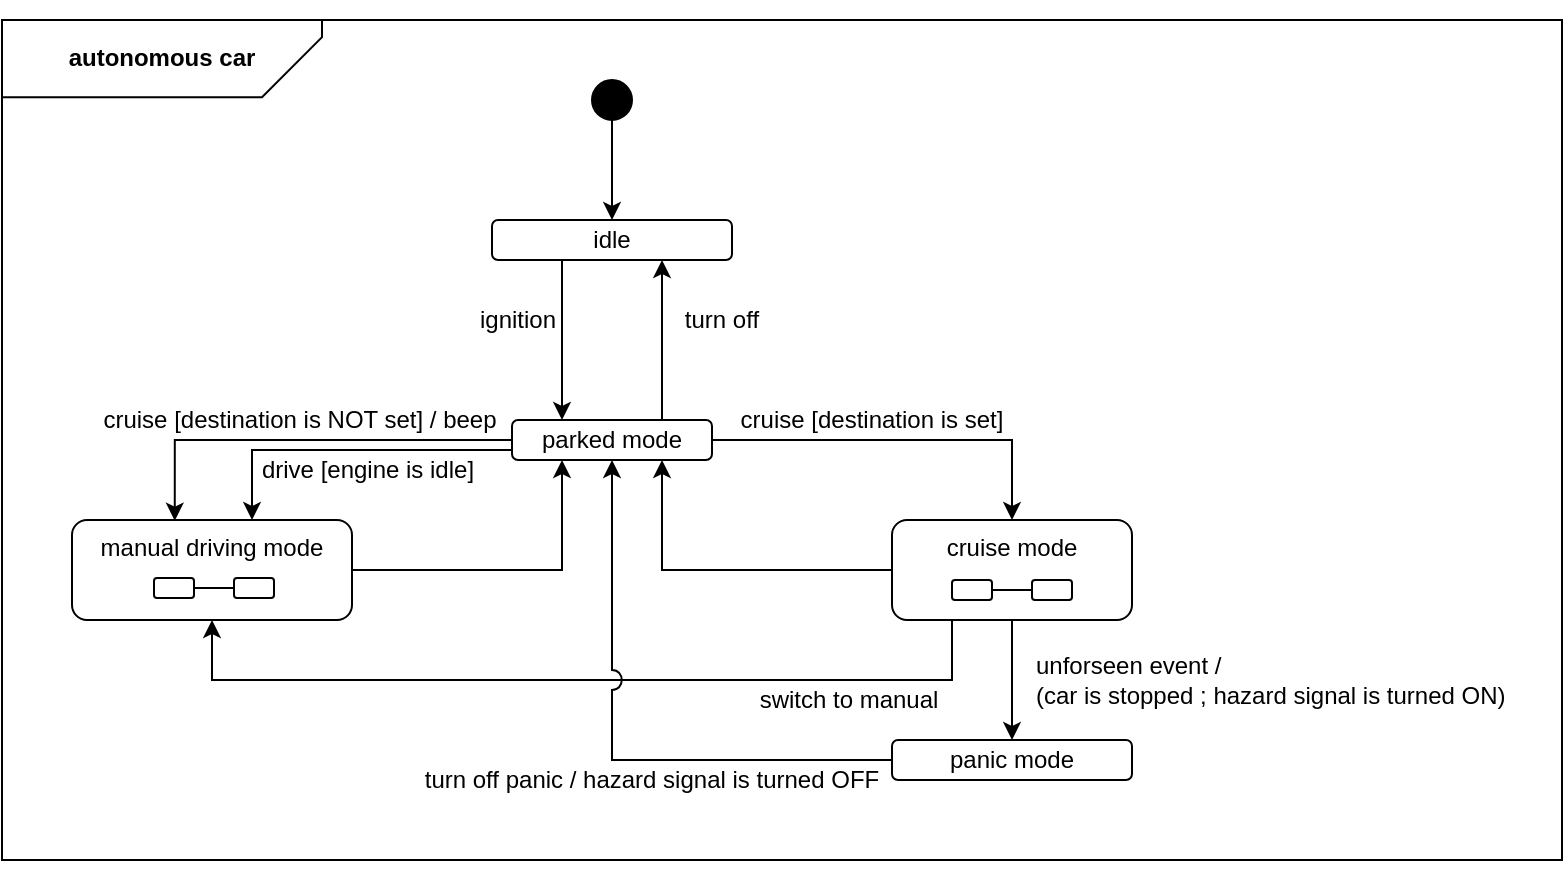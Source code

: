 <mxfile version="12.7.9" type="device"><diagram id="rDhcCmKcs0Q-Gxj-kec_" name="Page-1"><mxGraphModel dx="918" dy="1247" grid="1" gridSize="10" guides="1" tooltips="1" connect="1" arrows="1" fold="1" page="1" pageScale="1" pageWidth="827" pageHeight="1169" math="0" shadow="0"><root><mxCell id="0"/><mxCell id="1" parent="0"/><mxCell id="V1Ut5GTS-WQO58tqtvx8-61" value="" style="group;container=1;" parent="1" vertex="1" connectable="0"><mxGeometry x="24" y="20" width="780" height="440" as="geometry"><mxRectangle x="24" y="20" width="50" height="40" as="alternateBounds"/></mxGeometry></mxCell><mxCell id="V1Ut5GTS-WQO58tqtvx8-47" value="arrived at destination" style="text;html=1;strokeColor=none;fillColor=none;align=center;verticalAlign=middle;whiteSpace=wrap;rounded=0;" parent="V1Ut5GTS-WQO58tqtvx8-61" vertex="1"><mxGeometry x="325" y="285" width="120" height="20" as="geometry"/></mxCell><mxCell id="V1Ut5GTS-WQO58tqtvx8-42" value="park [car is stopped]" style="text;html=1;strokeColor=none;fillColor=none;align=center;verticalAlign=middle;whiteSpace=wrap;rounded=0;" parent="V1Ut5GTS-WQO58tqtvx8-61" vertex="1"><mxGeometry x="175" y="285" width="115" height="20" as="geometry"/></mxCell><mxCell id="yvGMF8uTrKQfufGJkpOD-9" value="" style="group" vertex="1" connectable="0" parent="V1Ut5GTS-WQO58tqtvx8-61"><mxGeometry y="10" width="780" height="420" as="geometry"/></mxCell><mxCell id="V1Ut5GTS-WQO58tqtvx8-62" value="" style="rounded=0;whiteSpace=wrap;html=1;fillColor=#FFFFFF;movable=1;resizable=1;cloneable=0;deletable=1;editable=1;rotatable=1;connectable=1;allowArrows=0;recursiveResize=0;expand=0;" parent="yvGMF8uTrKQfufGJkpOD-9" vertex="1"><mxGeometry width="780" height="420" as="geometry"/></mxCell><mxCell id="V1Ut5GTS-WQO58tqtvx8-63" value="&lt;b&gt;autonomous car&lt;/b&gt;" style="shape=card;whiteSpace=wrap;html=1;fillColor=#FFFFFF;rotation=0;flipH=1;flipV=1;align=center;movable=1;resizable=1;rotatable=1;deletable=1;editable=1;connectable=1;" parent="yvGMF8uTrKQfufGJkpOD-9" vertex="1"><mxGeometry width="160" height="38.6" as="geometry"/></mxCell><mxCell id="V1Ut5GTS-WQO58tqtvx8-58" style="edgeStyle=orthogonalEdgeStyle;rounded=0;jumpStyle=arc;jumpSize=10;orthogonalLoop=1;jettySize=auto;html=1;exitX=0.25;exitY=1;exitDx=0;exitDy=0;entryX=0.25;entryY=0;entryDx=0;entryDy=0;" parent="1" source="V1Ut5GTS-WQO58tqtvx8-1" target="V1Ut5GTS-WQO58tqtvx8-29" edge="1"><mxGeometry relative="1" as="geometry"><Array as="points"><mxPoint x="304" y="150"/></Array></mxGeometry></mxCell><mxCell id="V1Ut5GTS-WQO58tqtvx8-1" value="idle" style="rounded=1;whiteSpace=wrap;html=1;" parent="1" vertex="1"><mxGeometry x="269" y="130" width="120" height="20" as="geometry"/></mxCell><mxCell id="V1Ut5GTS-WQO58tqtvx8-3" style="edgeStyle=orthogonalEdgeStyle;rounded=0;orthogonalLoop=1;jettySize=auto;html=1;exitX=0.5;exitY=1;exitDx=0;exitDy=0;" parent="1" source="V1Ut5GTS-WQO58tqtvx8-2" target="V1Ut5GTS-WQO58tqtvx8-1" edge="1"><mxGeometry relative="1" as="geometry"/></mxCell><mxCell id="V1Ut5GTS-WQO58tqtvx8-2" value="" style="ellipse;whiteSpace=wrap;html=1;aspect=fixed;fillColor=#000000;" parent="1" vertex="1"><mxGeometry x="319" y="60" width="20" height="20" as="geometry"/></mxCell><mxCell id="V1Ut5GTS-WQO58tqtvx8-8" value="ignition" style="text;html=1;strokeColor=none;fillColor=none;align=center;verticalAlign=middle;whiteSpace=wrap;rounded=0;" parent="1" vertex="1"><mxGeometry x="262" y="170" width="40" height="20" as="geometry"/></mxCell><mxCell id="V1Ut5GTS-WQO58tqtvx8-34" style="edgeStyle=orthogonalEdgeStyle;rounded=0;orthogonalLoop=1;jettySize=auto;html=1;exitX=1;exitY=0.5;exitDx=0;exitDy=0;entryX=0.5;entryY=0;entryDx=0;entryDy=0;" parent="1" source="V1Ut5GTS-WQO58tqtvx8-29" target="V1Ut5GTS-WQO58tqtvx8-33" edge="1"><mxGeometry relative="1" as="geometry"/></mxCell><mxCell id="V1Ut5GTS-WQO58tqtvx8-35" style="edgeStyle=orthogonalEdgeStyle;rounded=0;orthogonalLoop=1;jettySize=auto;html=1;exitX=0;exitY=0.5;exitDx=0;exitDy=0;entryX=0.367;entryY=0.007;entryDx=0;entryDy=0;entryPerimeter=0;" parent="1" source="V1Ut5GTS-WQO58tqtvx8-29" target="V1Ut5GTS-WQO58tqtvx8-30" edge="1"><mxGeometry relative="1" as="geometry"><Array as="points"><mxPoint x="110" y="240"/></Array></mxGeometry></mxCell><mxCell id="V1Ut5GTS-WQO58tqtvx8-37" style="edgeStyle=orthogonalEdgeStyle;rounded=0;orthogonalLoop=1;jettySize=auto;html=1;exitX=0;exitY=0.75;exitDx=0;exitDy=0;" parent="1" source="V1Ut5GTS-WQO58tqtvx8-29" target="V1Ut5GTS-WQO58tqtvx8-30" edge="1"><mxGeometry relative="1" as="geometry"><Array as="points"><mxPoint x="149" y="245"/></Array></mxGeometry></mxCell><mxCell id="V1Ut5GTS-WQO58tqtvx8-59" style="edgeStyle=orthogonalEdgeStyle;rounded=0;jumpStyle=arc;jumpSize=10;orthogonalLoop=1;jettySize=auto;html=1;exitX=0.75;exitY=0;exitDx=0;exitDy=0;" parent="1" source="V1Ut5GTS-WQO58tqtvx8-29" edge="1"><mxGeometry relative="1" as="geometry"><mxPoint x="354" y="150" as="targetPoint"/><Array as="points"><mxPoint x="354" y="150"/></Array></mxGeometry></mxCell><mxCell id="V1Ut5GTS-WQO58tqtvx8-29" value="parked mode" style="rounded=1;whiteSpace=wrap;html=1;fillColor=none;" parent="1" vertex="1"><mxGeometry x="279" y="230" width="100" height="20" as="geometry"/></mxCell><mxCell id="V1Ut5GTS-WQO58tqtvx8-39" style="edgeStyle=orthogonalEdgeStyle;rounded=0;orthogonalLoop=1;jettySize=auto;html=1;exitX=1;exitY=0.5;exitDx=0;exitDy=0;entryX=0.25;entryY=1;entryDx=0;entryDy=0;" parent="1" source="V1Ut5GTS-WQO58tqtvx8-30" target="V1Ut5GTS-WQO58tqtvx8-29" edge="1"><mxGeometry relative="1" as="geometry"><mxPoint x="319" y="290" as="targetPoint"/><Array as="points"><mxPoint x="304" y="305"/></Array></mxGeometry></mxCell><mxCell id="V1Ut5GTS-WQO58tqtvx8-30" value="manual driving mode" style="rounded=1;whiteSpace=wrap;html=1;fillColor=none;verticalAlign=top;" parent="1" vertex="1"><mxGeometry x="59" y="280" width="140" height="50" as="geometry"/></mxCell><mxCell id="V1Ut5GTS-WQO58tqtvx8-32" value="drive [engine is idle]" style="text;html=1;strokeColor=none;fillColor=none;align=center;verticalAlign=middle;whiteSpace=wrap;rounded=0;" parent="1" vertex="1"><mxGeometry x="152" y="245" width="110" height="20" as="geometry"/></mxCell><mxCell id="V1Ut5GTS-WQO58tqtvx8-46" style="edgeStyle=orthogonalEdgeStyle;rounded=0;orthogonalLoop=1;jettySize=auto;html=1;exitX=0;exitY=0.5;exitDx=0;exitDy=0;entryX=0.75;entryY=1;entryDx=0;entryDy=0;" parent="1" source="V1Ut5GTS-WQO58tqtvx8-33" target="V1Ut5GTS-WQO58tqtvx8-29" edge="1"><mxGeometry relative="1" as="geometry"/></mxCell><mxCell id="V1Ut5GTS-WQO58tqtvx8-50" style="edgeStyle=orthogonalEdgeStyle;rounded=0;orthogonalLoop=1;jettySize=auto;html=1;exitX=0.5;exitY=1;exitDx=0;exitDy=0;entryX=0.5;entryY=0;entryDx=0;entryDy=0;" parent="1" source="V1Ut5GTS-WQO58tqtvx8-33" target="V1Ut5GTS-WQO58tqtvx8-49" edge="1"><mxGeometry relative="1" as="geometry"/></mxCell><mxCell id="V1Ut5GTS-WQO58tqtvx8-54" style="edgeStyle=orthogonalEdgeStyle;rounded=0;orthogonalLoop=1;jettySize=auto;html=1;exitX=0.25;exitY=1;exitDx=0;exitDy=0;entryX=0.5;entryY=1;entryDx=0;entryDy=0;jumpStyle=arc;" parent="1" source="V1Ut5GTS-WQO58tqtvx8-33" target="V1Ut5GTS-WQO58tqtvx8-30" edge="1"><mxGeometry relative="1" as="geometry"><Array as="points"><mxPoint x="499" y="360"/><mxPoint x="129" y="360"/></Array></mxGeometry></mxCell><mxCell id="V1Ut5GTS-WQO58tqtvx8-33" value="cruise mode" style="rounded=1;whiteSpace=wrap;html=1;fillColor=none;verticalAlign=top;" parent="1" vertex="1"><mxGeometry x="469" y="280" width="120" height="50" as="geometry"/></mxCell><mxCell id="V1Ut5GTS-WQO58tqtvx8-36" value="cruise [destination is set]" style="text;html=1;strokeColor=none;fillColor=none;align=center;verticalAlign=middle;whiteSpace=wrap;rounded=0;" parent="1" vertex="1"><mxGeometry x="389" y="220" width="140" height="20" as="geometry"/></mxCell><mxCell id="V1Ut5GTS-WQO58tqtvx8-38" value="cruise [destination is NOT set] / beep" style="text;html=1;strokeColor=none;fillColor=none;align=center;verticalAlign=middle;whiteSpace=wrap;rounded=0;" parent="1" vertex="1"><mxGeometry x="68" y="220" width="210" height="20" as="geometry"/></mxCell><mxCell id="V1Ut5GTS-WQO58tqtvx8-52" style="edgeStyle=orthogonalEdgeStyle;rounded=0;orthogonalLoop=1;jettySize=auto;html=1;exitX=0;exitY=0.5;exitDx=0;exitDy=0;entryX=0.5;entryY=1;entryDx=0;entryDy=0;jumpStyle=arc;jumpSize=10;" parent="1" source="V1Ut5GTS-WQO58tqtvx8-49" target="V1Ut5GTS-WQO58tqtvx8-29" edge="1"><mxGeometry relative="1" as="geometry"/></mxCell><mxCell id="V1Ut5GTS-WQO58tqtvx8-49" value="panic mode" style="rounded=1;whiteSpace=wrap;html=1;fillColor=none;" parent="1" vertex="1"><mxGeometry x="469" y="390" width="120" height="20" as="geometry"/></mxCell><mxCell id="V1Ut5GTS-WQO58tqtvx8-51" value="unforseen event / &lt;br&gt;(car is stopped ; hazard signal is turned ON)" style="text;html=1;strokeColor=none;fillColor=none;align=left;verticalAlign=middle;whiteSpace=wrap;rounded=0;" parent="1" vertex="1"><mxGeometry x="539" y="350" width="240" height="20" as="geometry"/></mxCell><mxCell id="V1Ut5GTS-WQO58tqtvx8-53" value="turn off panic / hazard signal is turned OFF" style="text;html=1;strokeColor=none;fillColor=none;align=center;verticalAlign=middle;whiteSpace=wrap;rounded=0;" parent="1" vertex="1"><mxGeometry x="229" y="400" width="240" height="20" as="geometry"/></mxCell><mxCell id="V1Ut5GTS-WQO58tqtvx8-55" value="switch to manual" style="text;html=1;strokeColor=none;fillColor=none;align=center;verticalAlign=middle;whiteSpace=wrap;rounded=0;" parent="1" vertex="1"><mxGeometry x="399" y="360" width="97" height="20" as="geometry"/></mxCell><mxCell id="V1Ut5GTS-WQO58tqtvx8-60" value="turn off" style="text;html=1;strokeColor=none;fillColor=none;align=center;verticalAlign=middle;whiteSpace=wrap;rounded=0;" parent="1" vertex="1"><mxGeometry x="359" y="170" width="50" height="20" as="geometry"/></mxCell><mxCell id="yvGMF8uTrKQfufGJkpOD-5" value="" style="group" vertex="1" connectable="0" parent="1"><mxGeometry x="499" y="315" width="60" height="10" as="geometry"/></mxCell><mxCell id="yvGMF8uTrKQfufGJkpOD-6" value="" style="rounded=1;whiteSpace=wrap;html=1;fillColor=#FFFFFF;" vertex="1" parent="yvGMF8uTrKQfufGJkpOD-5"><mxGeometry y="-5" width="20" height="10" as="geometry"/></mxCell><mxCell id="yvGMF8uTrKQfufGJkpOD-7" value="" style="rounded=1;whiteSpace=wrap;html=1;fillColor=#FFFFFF;" vertex="1" parent="yvGMF8uTrKQfufGJkpOD-5"><mxGeometry x="40" y="-5" width="20" height="10" as="geometry"/></mxCell><mxCell id="yvGMF8uTrKQfufGJkpOD-8" value="" style="endArrow=none;html=1;entryX=0;entryY=0.5;entryDx=0;entryDy=0;exitX=1;exitY=0.5;exitDx=0;exitDy=0;" edge="1" parent="yvGMF8uTrKQfufGJkpOD-5" source="yvGMF8uTrKQfufGJkpOD-6" target="yvGMF8uTrKQfufGJkpOD-7"><mxGeometry width="50" height="50" relative="1" as="geometry"><mxPoint x="20" y="-40" as="sourcePoint"/><mxPoint x="70" y="-90" as="targetPoint"/></mxGeometry></mxCell><mxCell id="yvGMF8uTrKQfufGJkpOD-2" value="" style="rounded=1;whiteSpace=wrap;html=1;fillColor=#FFFFFF;" vertex="1" parent="1"><mxGeometry x="100" y="309" width="20" height="10" as="geometry"/></mxCell><mxCell id="yvGMF8uTrKQfufGJkpOD-3" value="" style="rounded=1;whiteSpace=wrap;html=1;fillColor=#FFFFFF;" vertex="1" parent="1"><mxGeometry x="140" y="309" width="20" height="10" as="geometry"/></mxCell><mxCell id="yvGMF8uTrKQfufGJkpOD-4" value="" style="endArrow=none;html=1;entryX=0;entryY=0.5;entryDx=0;entryDy=0;exitX=1;exitY=0.5;exitDx=0;exitDy=0;" edge="1" parent="1" source="yvGMF8uTrKQfufGJkpOD-2" target="yvGMF8uTrKQfufGJkpOD-3"><mxGeometry width="50" height="50" relative="1" as="geometry"><mxPoint x="120" y="275" as="sourcePoint"/><mxPoint x="170" y="225" as="targetPoint"/></mxGeometry></mxCell></root></mxGraphModel></diagram></mxfile>